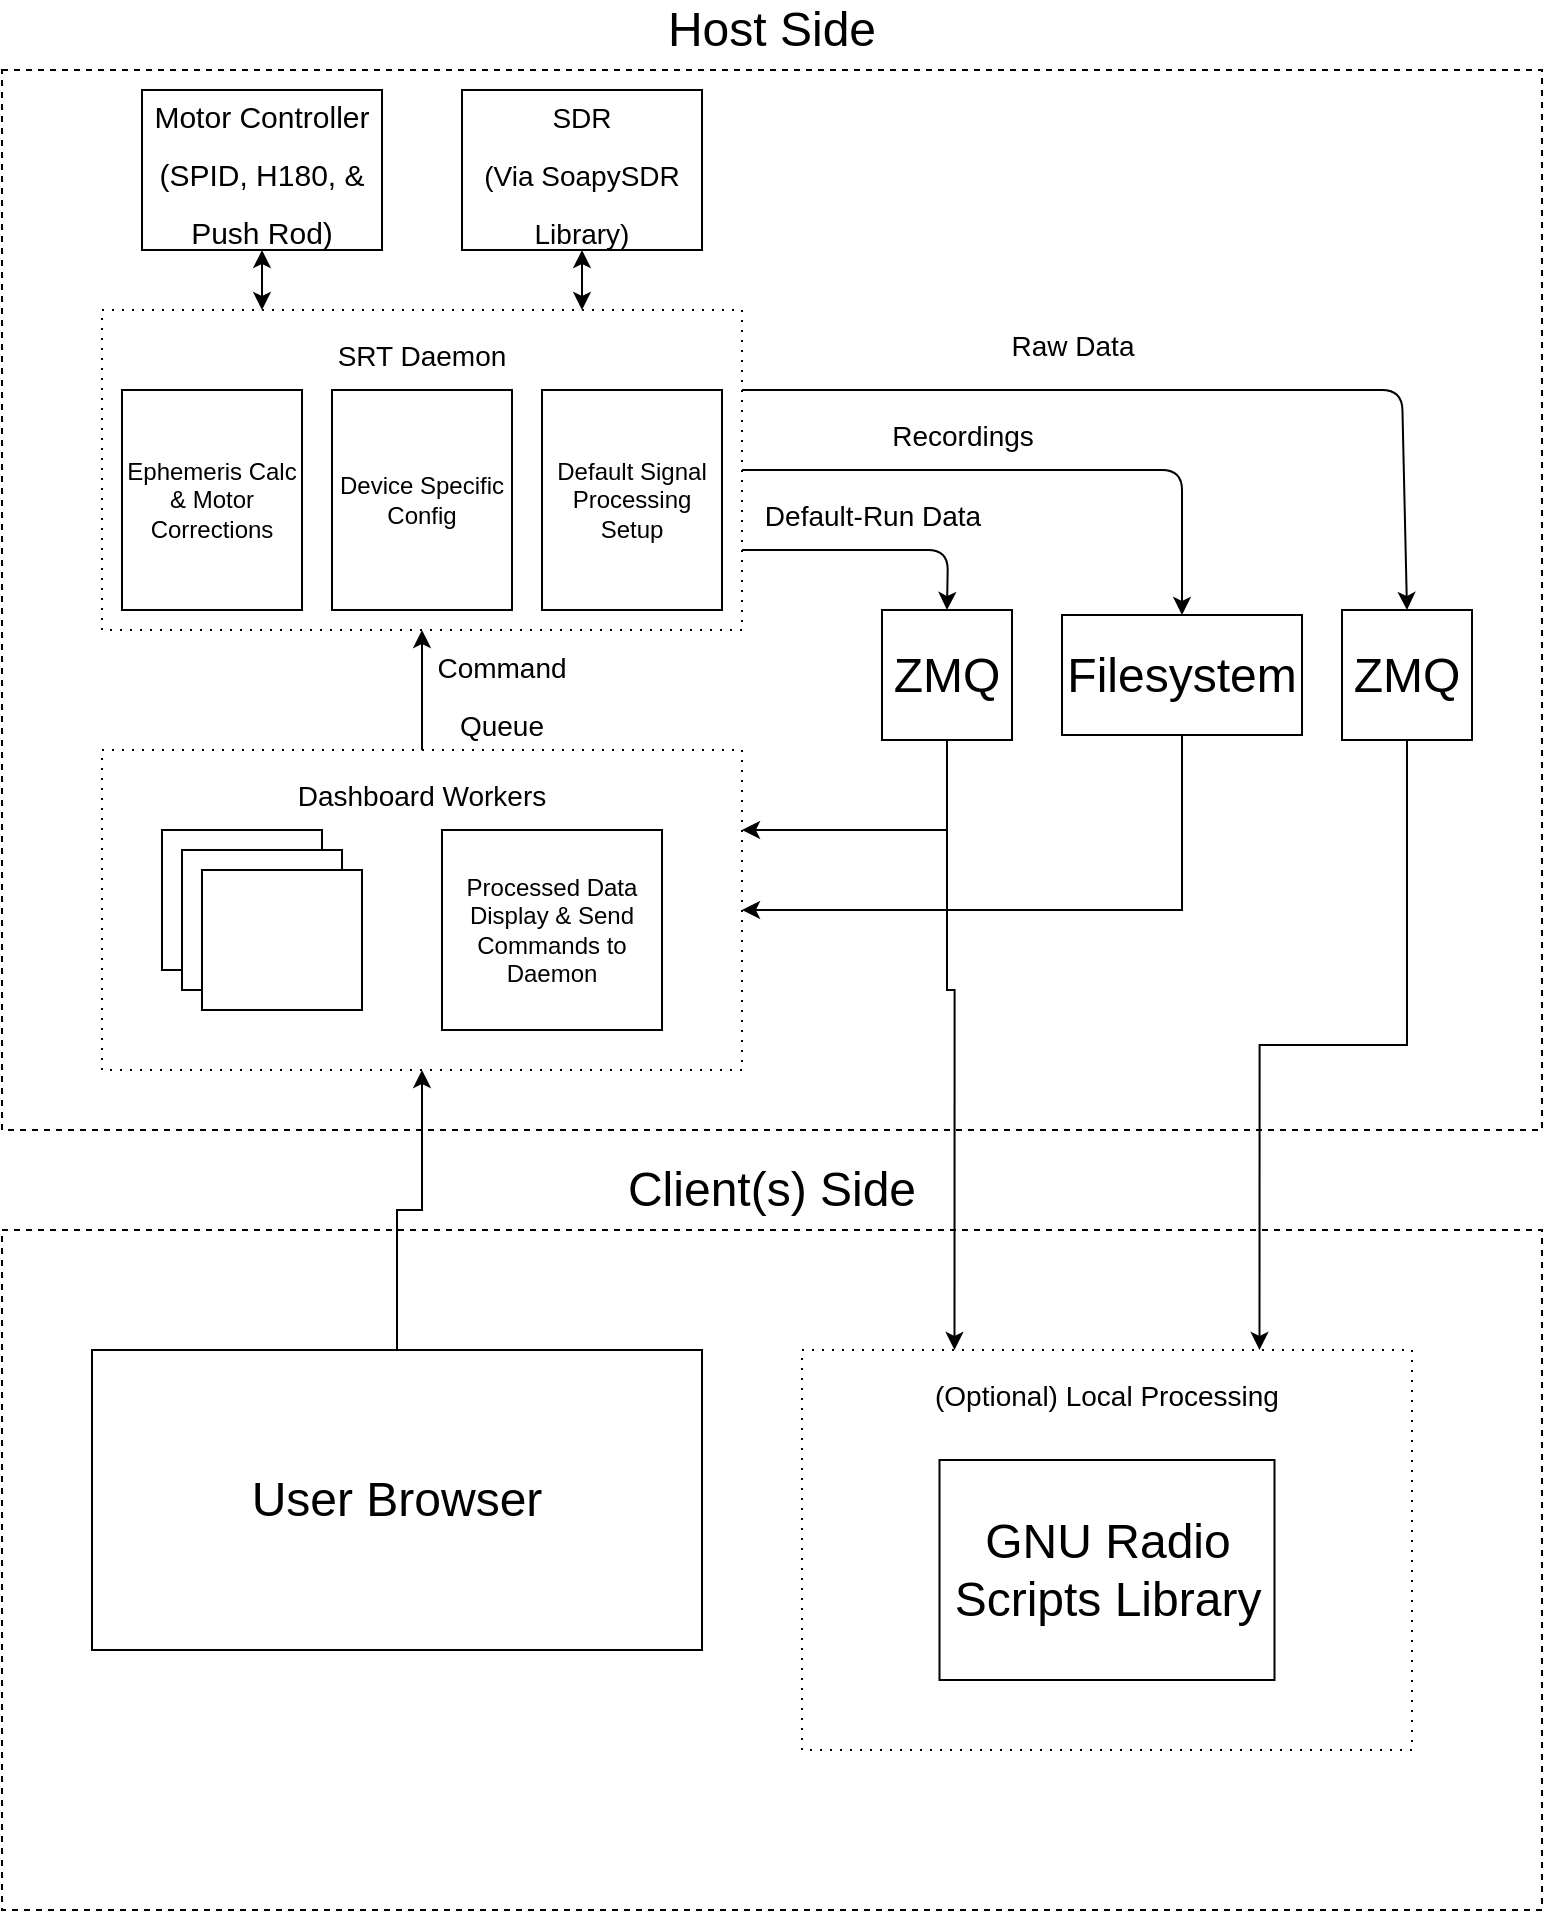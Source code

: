 <mxfile version="13.3.5" type="onedrive"><diagram id="Hy5iFFM532ecu3YAEDol" name="Page-1"><mxGraphModel dx="1323" dy="559" grid="1" gridSize="10" guides="1" tooltips="1" connect="1" arrows="1" fold="1" page="1" pageScale="1" pageWidth="850" pageHeight="1100" math="0" shadow="0"><root><mxCell id="0"/><mxCell id="1" parent="0"/><mxCell id="k-o2ERwbe8yGyLf-Kq9v-1" value="" style="rounded=0;whiteSpace=wrap;html=1;dashed=1;" parent="1" vertex="1"><mxGeometry x="40" y="90" width="770" height="530" as="geometry"/></mxCell><mxCell id="k-o2ERwbe8yGyLf-Kq9v-2" value="" style="rounded=0;whiteSpace=wrap;html=1;dashed=1;" parent="1" vertex="1"><mxGeometry x="40" y="670" width="770" height="340" as="geometry"/></mxCell><mxCell id="k-o2ERwbe8yGyLf-Kq9v-3" value="Host Side" style="text;html=1;strokeColor=none;fillColor=none;align=center;verticalAlign=middle;whiteSpace=wrap;rounded=0;dashed=1;fontSize=24;" parent="1" vertex="1"><mxGeometry x="350" y="60" width="150" height="20" as="geometry"/></mxCell><mxCell id="k-o2ERwbe8yGyLf-Kq9v-4" value="Client(s) Side" style="text;html=1;strokeColor=none;fillColor=none;align=center;verticalAlign=middle;whiteSpace=wrap;rounded=0;dashed=1;fontSize=24;" parent="1" vertex="1"><mxGeometry x="350" y="640" width="150" height="20" as="geometry"/></mxCell><mxCell id="k-o2ERwbe8yGyLf-Kq9v-7" value="" style="edgeStyle=orthogonalEdgeStyle;rounded=0;orthogonalLoop=1;jettySize=auto;html=1;fontSize=24;" parent="1" source="k-o2ERwbe8yGyLf-Kq9v-5" target="k-o2ERwbe8yGyLf-Kq9v-6" edge="1"><mxGeometry relative="1" as="geometry"/></mxCell><mxCell id="k-o2ERwbe8yGyLf-Kq9v-5" value="&lt;font style=&quot;font-size: 14px&quot;&gt;&lt;br&gt;&lt;/font&gt;" style="rounded=0;whiteSpace=wrap;html=1;dashed=1;fontSize=24;dashPattern=1 4;" parent="1" vertex="1"><mxGeometry x="90" y="430" width="320" height="160" as="geometry"/></mxCell><mxCell id="k-o2ERwbe8yGyLf-Kq9v-6" value="&lt;font style=&quot;font-size: 14px&quot;&gt;&lt;br&gt;&lt;/font&gt;" style="rounded=0;whiteSpace=wrap;html=1;dashed=1;fontSize=24;dashPattern=1 4;" parent="1" vertex="1"><mxGeometry x="90" y="210" width="320" height="160" as="geometry"/></mxCell><mxCell id="k-o2ERwbe8yGyLf-Kq9v-10" value="&lt;font style=&quot;font-size: 14px&quot;&gt;Command Queue&lt;/font&gt;" style="text;html=1;strokeColor=none;fillColor=none;align=center;verticalAlign=middle;whiteSpace=wrap;rounded=0;dashed=1;dashPattern=1 4;fontSize=24;" parent="1" vertex="1"><mxGeometry x="250" y="370" width="80" height="60" as="geometry"/></mxCell><mxCell id="k-o2ERwbe8yGyLf-Kq9v-11" value="&lt;font style=&quot;font-size: 14px&quot;&gt;Dashboard Workers&lt;/font&gt;" style="text;html=1;strokeColor=none;fillColor=none;align=center;verticalAlign=middle;whiteSpace=wrap;rounded=0;dashed=1;dashPattern=1 4;fontSize=24;" parent="1" vertex="1"><mxGeometry x="175" y="440" width="150" height="20" as="geometry"/></mxCell><mxCell id="k-o2ERwbe8yGyLf-Kq9v-12" value="" style="rounded=0;whiteSpace=wrap;html=1;fontSize=24;" parent="1" vertex="1"><mxGeometry x="120" y="470" width="80" height="70" as="geometry"/></mxCell><mxCell id="k-o2ERwbe8yGyLf-Kq9v-14" value="&lt;font style=&quot;font-size: 15px&quot;&gt;Motor Controller&lt;br&gt;(SPID, H180, &amp;amp; Push Rod)&lt;br&gt;&lt;/font&gt;" style="rounded=0;whiteSpace=wrap;html=1;fontSize=24;" parent="1" vertex="1"><mxGeometry x="110" y="100" width="120" height="80" as="geometry"/></mxCell><mxCell id="k-o2ERwbe8yGyLf-Kq9v-15" value="&lt;font style=&quot;font-size: 14px&quot;&gt;SDR&lt;br&gt;(Via SoapySDR Library)&lt;br&gt;&lt;/font&gt;" style="rounded=0;whiteSpace=wrap;html=1;fontSize=24;" parent="1" vertex="1"><mxGeometry x="270" y="100" width="120" height="80" as="geometry"/></mxCell><mxCell id="k-o2ERwbe8yGyLf-Kq9v-23" value="" style="endArrow=classic;startArrow=classic;html=1;fontSize=24;exitX=0.5;exitY=1;exitDx=0;exitDy=0;entryX=0.25;entryY=0;entryDx=0;entryDy=0;" parent="1" source="k-o2ERwbe8yGyLf-Kq9v-14" target="k-o2ERwbe8yGyLf-Kq9v-6" edge="1"><mxGeometry width="50" height="50" relative="1" as="geometry"><mxPoint x="400" y="320" as="sourcePoint"/><mxPoint x="450" y="270" as="targetPoint"/></mxGeometry></mxCell><mxCell id="k-o2ERwbe8yGyLf-Kq9v-24" value="" style="endArrow=classic;startArrow=classic;html=1;fontSize=24;entryX=0.5;entryY=1;entryDx=0;entryDy=0;exitX=0.75;exitY=0;exitDx=0;exitDy=0;" parent="1" source="k-o2ERwbe8yGyLf-Kq9v-6" target="k-o2ERwbe8yGyLf-Kq9v-15" edge="1"><mxGeometry width="50" height="50" relative="1" as="geometry"><mxPoint x="490" y="290" as="sourcePoint"/><mxPoint x="540" y="240" as="targetPoint"/></mxGeometry></mxCell><mxCell id="k-o2ERwbe8yGyLf-Kq9v-25" value="&lt;font style=&quot;font-size: 14px&quot;&gt;SRT Daemon&lt;/font&gt;" style="text;html=1;strokeColor=none;fillColor=none;align=center;verticalAlign=middle;whiteSpace=wrap;rounded=0;dashed=1;dashPattern=1 4;fontSize=24;" parent="1" vertex="1"><mxGeometry x="195" y="220" width="110" height="20" as="geometry"/></mxCell><mxCell id="k-o2ERwbe8yGyLf-Kq9v-28" value="Default Signal Processing Setup" style="rounded=0;whiteSpace=wrap;html=1;" parent="1" vertex="1"><mxGeometry x="310" y="250" width="90" height="110" as="geometry"/></mxCell><mxCell id="k-o2ERwbe8yGyLf-Kq9v-29" value="Ephemeris Calc&lt;br&gt;&amp;amp; Motor Corrections" style="rounded=0;whiteSpace=wrap;html=1;" parent="1" vertex="1"><mxGeometry x="100" y="250" width="90" height="110" as="geometry"/></mxCell><mxCell id="k-o2ERwbe8yGyLf-Kq9v-49" value="" style="edgeStyle=orthogonalEdgeStyle;rounded=0;orthogonalLoop=1;jettySize=auto;html=1;fontSize=24;entryX=1;entryY=0.25;entryDx=0;entryDy=0;" parent="1" source="k-o2ERwbe8yGyLf-Kq9v-30" target="k-o2ERwbe8yGyLf-Kq9v-5" edge="1"><mxGeometry relative="1" as="geometry"><mxPoint x="512.5" y="505" as="targetPoint"/><Array as="points"><mxPoint x="513" y="470"/></Array></mxGeometry></mxCell><mxCell id="k-o2ERwbe8yGyLf-Kq9v-51" value="" style="edgeStyle=orthogonalEdgeStyle;rounded=0;orthogonalLoop=1;jettySize=auto;html=1;fontSize=24;entryX=0.25;entryY=0;entryDx=0;entryDy=0;" parent="1" source="k-o2ERwbe8yGyLf-Kq9v-30" target="k-o2ERwbe8yGyLf-Kq9v-56" edge="1"><mxGeometry relative="1" as="geometry"><mxPoint x="513" y="640" as="targetPoint"/><Array as="points"><mxPoint x="513" y="550"/><mxPoint x="516" y="550"/></Array></mxGeometry></mxCell><mxCell id="k-o2ERwbe8yGyLf-Kq9v-30" value="ZMQ" style="whiteSpace=wrap;html=1;aspect=fixed;fontSize=24;" parent="1" vertex="1"><mxGeometry x="480" y="360" width="65" height="65" as="geometry"/></mxCell><mxCell id="k-o2ERwbe8yGyLf-Kq9v-58" value="" style="edgeStyle=orthogonalEdgeStyle;rounded=0;orthogonalLoop=1;jettySize=auto;html=1;fontSize=24;entryX=0.75;entryY=0;entryDx=0;entryDy=0;" parent="1" source="k-o2ERwbe8yGyLf-Kq9v-31" target="k-o2ERwbe8yGyLf-Kq9v-56" edge="1"><mxGeometry relative="1" as="geometry"><mxPoint x="743" y="650" as="targetPoint"/></mxGeometry></mxCell><mxCell id="k-o2ERwbe8yGyLf-Kq9v-31" value="ZMQ" style="whiteSpace=wrap;html=1;aspect=fixed;fontSize=24;" parent="1" vertex="1"><mxGeometry x="710" y="360" width="65" height="65" as="geometry"/></mxCell><mxCell id="k-o2ERwbe8yGyLf-Kq9v-47" value="" style="edgeStyle=orthogonalEdgeStyle;rounded=0;orthogonalLoop=1;jettySize=auto;html=1;fontSize=24;entryX=1;entryY=0.5;entryDx=0;entryDy=0;" parent="1" source="k-o2ERwbe8yGyLf-Kq9v-34" target="k-o2ERwbe8yGyLf-Kq9v-5" edge="1"><mxGeometry relative="1" as="geometry"><mxPoint x="630" y="502.5" as="targetPoint"/><Array as="points"><mxPoint x="630" y="510"/></Array></mxGeometry></mxCell><mxCell id="k-o2ERwbe8yGyLf-Kq9v-34" value="Filesystem" style="rounded=0;whiteSpace=wrap;html=1;fontSize=24;" parent="1" vertex="1"><mxGeometry x="570" y="362.5" width="120" height="60" as="geometry"/></mxCell><mxCell id="k-o2ERwbe8yGyLf-Kq9v-37" value="Device Specific Config" style="rounded=0;whiteSpace=wrap;html=1;" parent="1" vertex="1"><mxGeometry x="205" y="250" width="90" height="110" as="geometry"/></mxCell><mxCell id="k-o2ERwbe8yGyLf-Kq9v-38" value="" style="endArrow=classic;html=1;fontSize=24;exitX=1;exitY=0.25;exitDx=0;exitDy=0;entryX=0.5;entryY=0;entryDx=0;entryDy=0;" parent="1" source="k-o2ERwbe8yGyLf-Kq9v-6" target="k-o2ERwbe8yGyLf-Kq9v-31" edge="1"><mxGeometry width="50" height="50" relative="1" as="geometry"><mxPoint x="400" y="390" as="sourcePoint"/><mxPoint x="450" y="340" as="targetPoint"/><Array as="points"><mxPoint x="740" y="250"/></Array></mxGeometry></mxCell><mxCell id="k-o2ERwbe8yGyLf-Kq9v-39" value="" style="endArrow=classic;html=1;fontSize=24;entryX=0.5;entryY=0;entryDx=0;entryDy=0;exitX=1;exitY=0.5;exitDx=0;exitDy=0;" parent="1" source="k-o2ERwbe8yGyLf-Kq9v-6" target="k-o2ERwbe8yGyLf-Kq9v-34" edge="1"><mxGeometry width="50" height="50" relative="1" as="geometry"><mxPoint x="400" y="390" as="sourcePoint"/><mxPoint x="450" y="340" as="targetPoint"/><Array as="points"><mxPoint x="630" y="290"/></Array></mxGeometry></mxCell><mxCell id="k-o2ERwbe8yGyLf-Kq9v-40" value="" style="endArrow=classic;html=1;fontSize=24;entryX=0.5;entryY=0;entryDx=0;entryDy=0;exitX=1;exitY=0.75;exitDx=0;exitDy=0;" parent="1" source="k-o2ERwbe8yGyLf-Kq9v-6" target="k-o2ERwbe8yGyLf-Kq9v-30" edge="1"><mxGeometry width="50" height="50" relative="1" as="geometry"><mxPoint x="400" y="390" as="sourcePoint"/><mxPoint x="450" y="340" as="targetPoint"/><Array as="points"><mxPoint x="513" y="330"/></Array></mxGeometry></mxCell><mxCell id="k-o2ERwbe8yGyLf-Kq9v-43" value="&lt;font style=&quot;font-size: 14px&quot;&gt;Raw Data&lt;/font&gt;" style="text;html=1;align=center;verticalAlign=middle;resizable=0;points=[];autosize=1;fontSize=24;" parent="1" vertex="1"><mxGeometry x="535" y="205" width="80" height="40" as="geometry"/></mxCell><mxCell id="k-o2ERwbe8yGyLf-Kq9v-44" value="&lt;font style=&quot;font-size: 14px&quot;&gt;Recordings&lt;/font&gt;" style="text;html=1;align=center;verticalAlign=middle;resizable=0;points=[];autosize=1;fontSize=24;" parent="1" vertex="1"><mxGeometry x="475" y="250" width="90" height="40" as="geometry"/></mxCell><mxCell id="k-o2ERwbe8yGyLf-Kq9v-45" value="&lt;span style=&quot;font-size: 14px&quot;&gt;Default-Run Data&lt;/span&gt;" style="text;html=1;align=center;verticalAlign=middle;resizable=0;points=[];autosize=1;fontSize=24;" parent="1" vertex="1"><mxGeometry x="415" y="290" width="120" height="40" as="geometry"/></mxCell><mxCell id="k-o2ERwbe8yGyLf-Kq9v-52" value="" style="rounded=0;whiteSpace=wrap;html=1;fontSize=24;" parent="1" vertex="1"><mxGeometry x="130" y="480" width="80" height="70" as="geometry"/></mxCell><mxCell id="k-o2ERwbe8yGyLf-Kq9v-53" value="" style="rounded=0;whiteSpace=wrap;html=1;fontSize=24;" parent="1" vertex="1"><mxGeometry x="140" y="490" width="80" height="70" as="geometry"/></mxCell><mxCell id="k-o2ERwbe8yGyLf-Kq9v-54" value="Processed Data Display &amp;amp; Send Commands to Daemon" style="rounded=0;whiteSpace=wrap;html=1;" parent="1" vertex="1"><mxGeometry x="260" y="470" width="110" height="100" as="geometry"/></mxCell><mxCell id="k-o2ERwbe8yGyLf-Kq9v-63" value="" style="edgeStyle=orthogonalEdgeStyle;rounded=0;orthogonalLoop=1;jettySize=auto;html=1;fontSize=24;" parent="1" source="k-o2ERwbe8yGyLf-Kq9v-55" target="k-o2ERwbe8yGyLf-Kq9v-5" edge="1"><mxGeometry relative="1" as="geometry"><mxPoint x="237.5" y="650" as="targetPoint"/></mxGeometry></mxCell><mxCell id="k-o2ERwbe8yGyLf-Kq9v-55" value="User Browser" style="rounded=0;whiteSpace=wrap;html=1;fontSize=24;" parent="1" vertex="1"><mxGeometry x="85" y="730" width="305" height="150" as="geometry"/></mxCell><mxCell id="k-o2ERwbe8yGyLf-Kq9v-56" value="" style="rounded=0;whiteSpace=wrap;html=1;fontSize=24;dashed=1;dashPattern=1 4;" parent="1" vertex="1"><mxGeometry x="440" y="730" width="305" height="200" as="geometry"/></mxCell><mxCell id="k-o2ERwbe8yGyLf-Kq9v-59" value="&lt;font style=&quot;font-size: 14px&quot;&gt;(Optional) Local Processing&lt;/font&gt;" style="text;html=1;strokeColor=none;fillColor=none;align=center;verticalAlign=middle;whiteSpace=wrap;rounded=0;dashed=1;dashPattern=1 4;fontSize=24;" parent="1" vertex="1"><mxGeometry x="485" y="730" width="215" height="40" as="geometry"/></mxCell><mxCell id="k-o2ERwbe8yGyLf-Kq9v-61" value="GNU Radio Scripts Library" style="rounded=0;whiteSpace=wrap;html=1;fontSize=24;" parent="1" vertex="1"><mxGeometry x="508.75" y="785" width="167.5" height="110" as="geometry"/></mxCell></root></mxGraphModel></diagram></mxfile>
